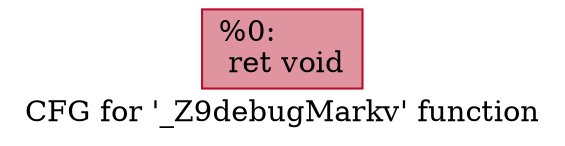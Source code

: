 digraph "CFG for '_Z9debugMarkv' function" {
	label="CFG for '_Z9debugMarkv' function";

	Node0x4fde160 [shape=record,color="#b70d28ff", style=filled, fillcolor="#b70d2870",label="{%0:\l  ret void\l}"];
}

